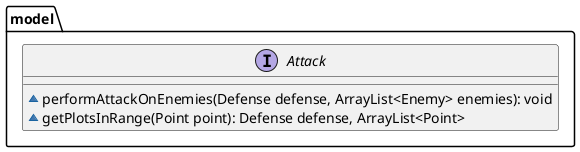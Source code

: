 @startuml
'https://plantuml.com/class-diagram

package model {
    interface Attack {
        ~ performAttackOnEnemies(Defense defense, ArrayList<Enemy> enemies): void
        ~ getPlotsInRange(Point point): Defense defense, ArrayList<Point>
    }
}

@enduml